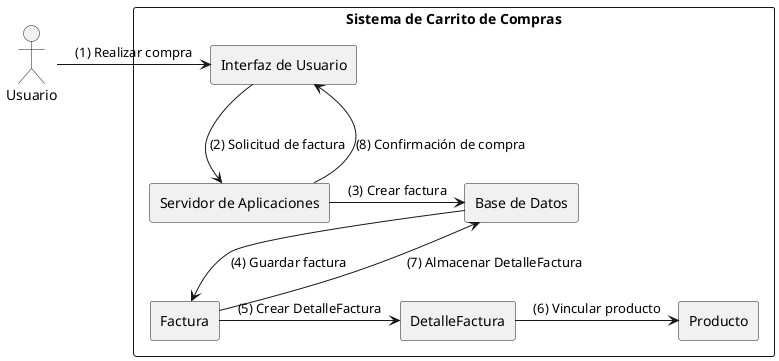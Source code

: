@startuml Diagrama De Colaboración
skinparam actorPadding 10
skinparam rectanglePadding 10

actor Usuario
rectangle "Sistema de Carrito de Compras" {
rectangle "Interfaz de Usuario" as UI
rectangle "Servidor de Aplicaciones" as Servidor
rectangle "Base de Datos" as BD
rectangle Factura
rectangle DetalleFactura
rectangle Producto

Usuario -> UI : (1) Realizar compra
UI -> Servidor : (2) Solicitud de factura
Servidor -> BD : (3) Crear factura
BD --> Factura : (4) Guardar factura
Factura -> DetalleFactura : (5) Crear DetalleFactura
DetalleFactura -> Producto : (6) Vincular producto
Factura -> BD : (7) Almacenar DetalleFactura
Servidor --> UI : (8) Confirmación de compra
}
@enduml
